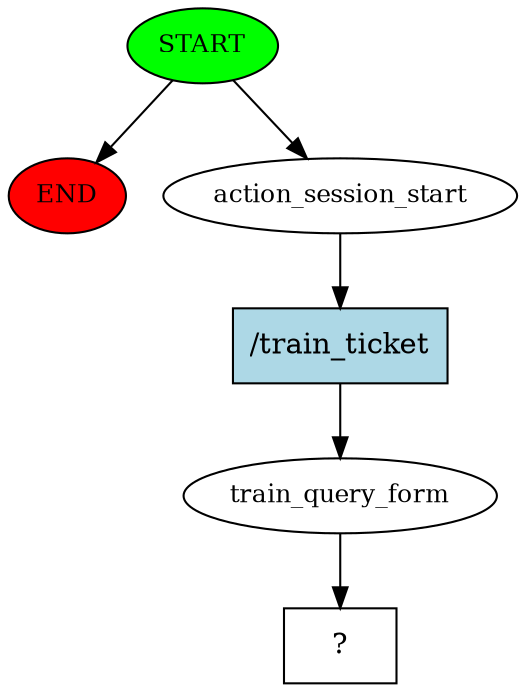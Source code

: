 digraph  {
0 [class="start active", fillcolor=green, fontsize=12, label=START, style=filled];
"-1" [class=end, fillcolor=red, fontsize=12, label=END, style=filled];
1 [class=active, fontsize=12, label=action_session_start];
2 [class=active, fontsize=12, label=train_query_form];
3 [class="intent dashed active", label="  ?  ", shape=rect];
4 [class="intent active", fillcolor=lightblue, label="/train_ticket", shape=rect, style=filled];
0 -> "-1"  [class="", key=NONE, label=""];
0 -> 1  [class=active, key=NONE, label=""];
1 -> 4  [class=active, key=0];
2 -> 3  [class=active, key=NONE, label=""];
4 -> 2  [class=active, key=0];
}
